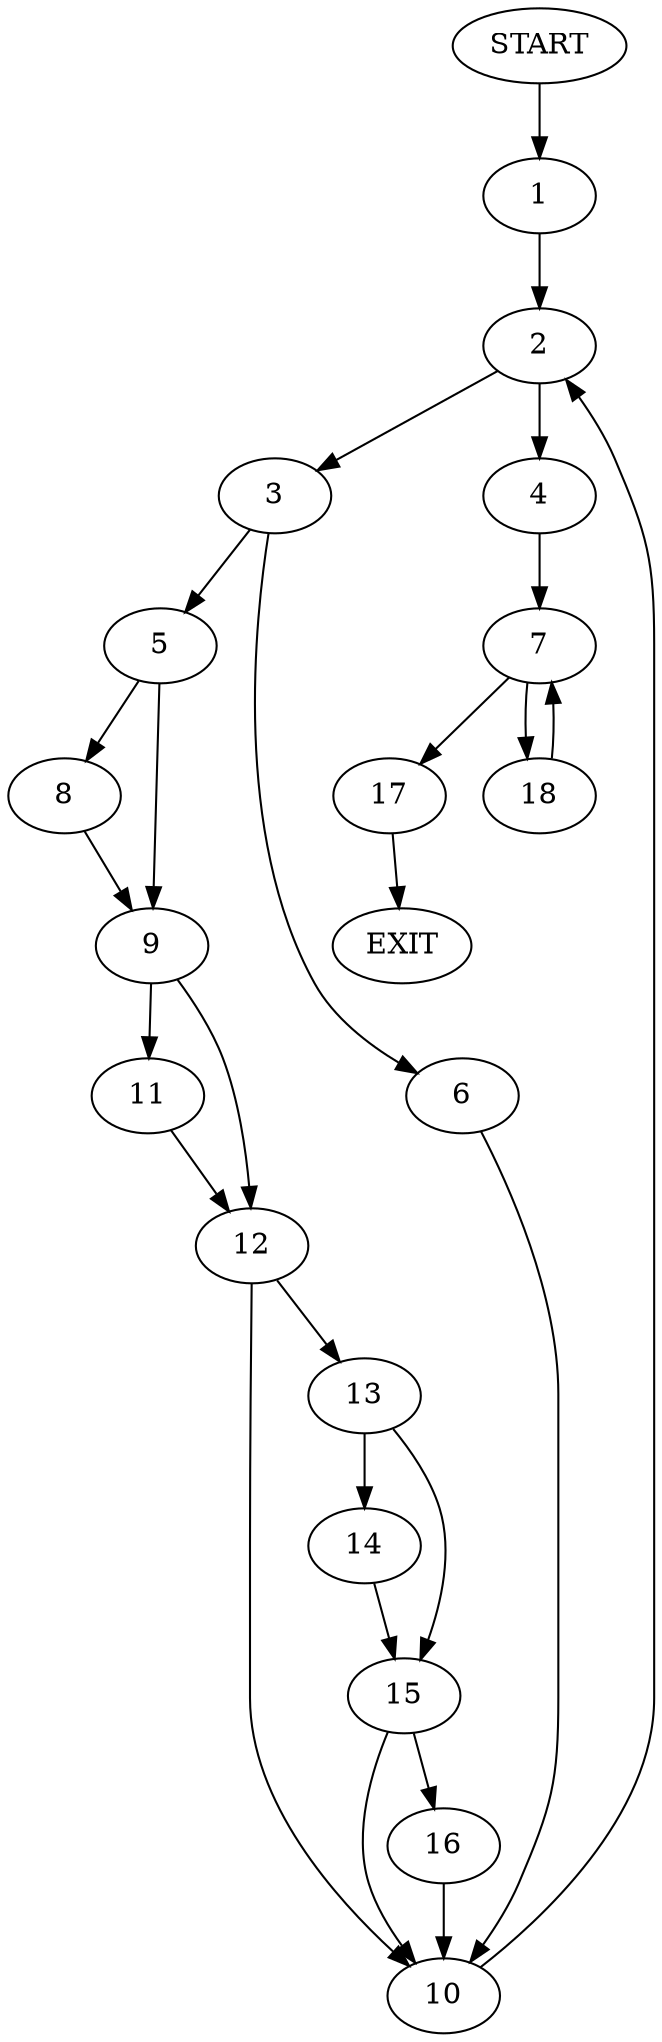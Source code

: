 digraph {
0 [label="START"]
19 [label="EXIT"]
0 -> 1
1 -> 2
2 -> 3
2 -> 4
3 -> 5
3 -> 6
4 -> 7
5 -> 8
5 -> 9
6 -> 10
10 -> 2
8 -> 9
9 -> 11
9 -> 12
11 -> 12
12 -> 10
12 -> 13
13 -> 14
13 -> 15
14 -> 15
15 -> 10
15 -> 16
16 -> 10
7 -> 17
7 -> 18
18 -> 7
17 -> 19
}
